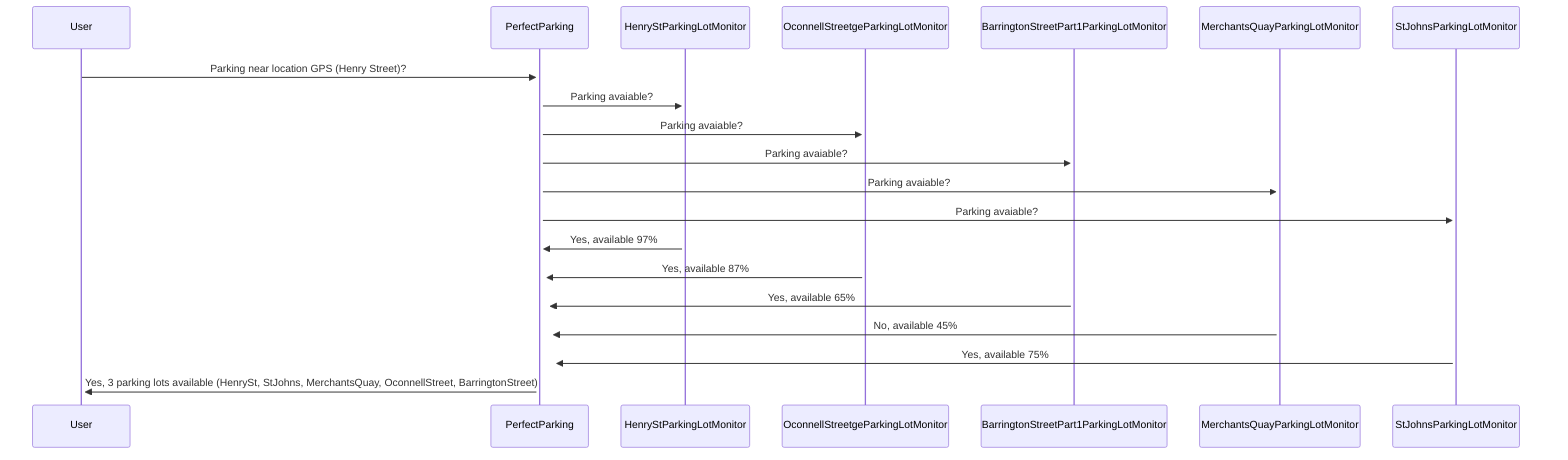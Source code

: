 sequenceDiagram
    User->>+PerfectParking: Parking near location GPS (Henry Street)?
    PerfectParking->>+HenryStParkingLotMonitor: Parking avaiable?
    PerfectParking->>+OconnellStreetgeParkingLotMonitor: Parking avaiable?
    PerfectParking->>+BarringtonStreetPart1ParkingLotMonitor: Parking avaiable?
    PerfectParking->>+MerchantsQuayParkingLotMonitor: Parking avaiable?
    PerfectParking->>+StJohnsParkingLotMonitor: Parking avaiable?

    HenryStParkingLotMonitor->>+PerfectParking: Yes, available 97%
    OconnellStreetgeParkingLotMonitor->>+PerfectParking: Yes, available 87%
    BarringtonStreetPart1ParkingLotMonitor->>+PerfectParking: Yes, available 65%
    MerchantsQuayParkingLotMonitor->>+PerfectParking: No, available 45%
    StJohnsParkingLotMonitor->>+PerfectParking: Yes, available 75%
    PerfectParking->>+User: Yes, 3 parking lots available (HenrySt, StJohns, MerchantsQuay, OconnellStreet, BarringtonStreet)
